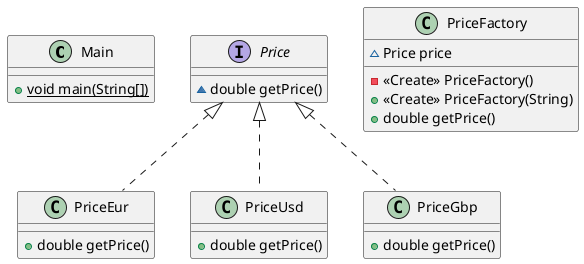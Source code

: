 @startuml
class Main {
+ {static} void main(String[])
}
class PriceEur {
+ double getPrice()
}
class PriceUsd {
+ double getPrice()
}
class PriceGbp {
+ double getPrice()
}
interface Price {
~ double getPrice()
}
class PriceFactory {
~ Price price
- <<Create>> PriceFactory()
+ <<Create>> PriceFactory(String)
+ double getPrice()
}


Price <|.. PriceEur
Price <|.. PriceUsd
Price <|.. PriceGbp
@enduml